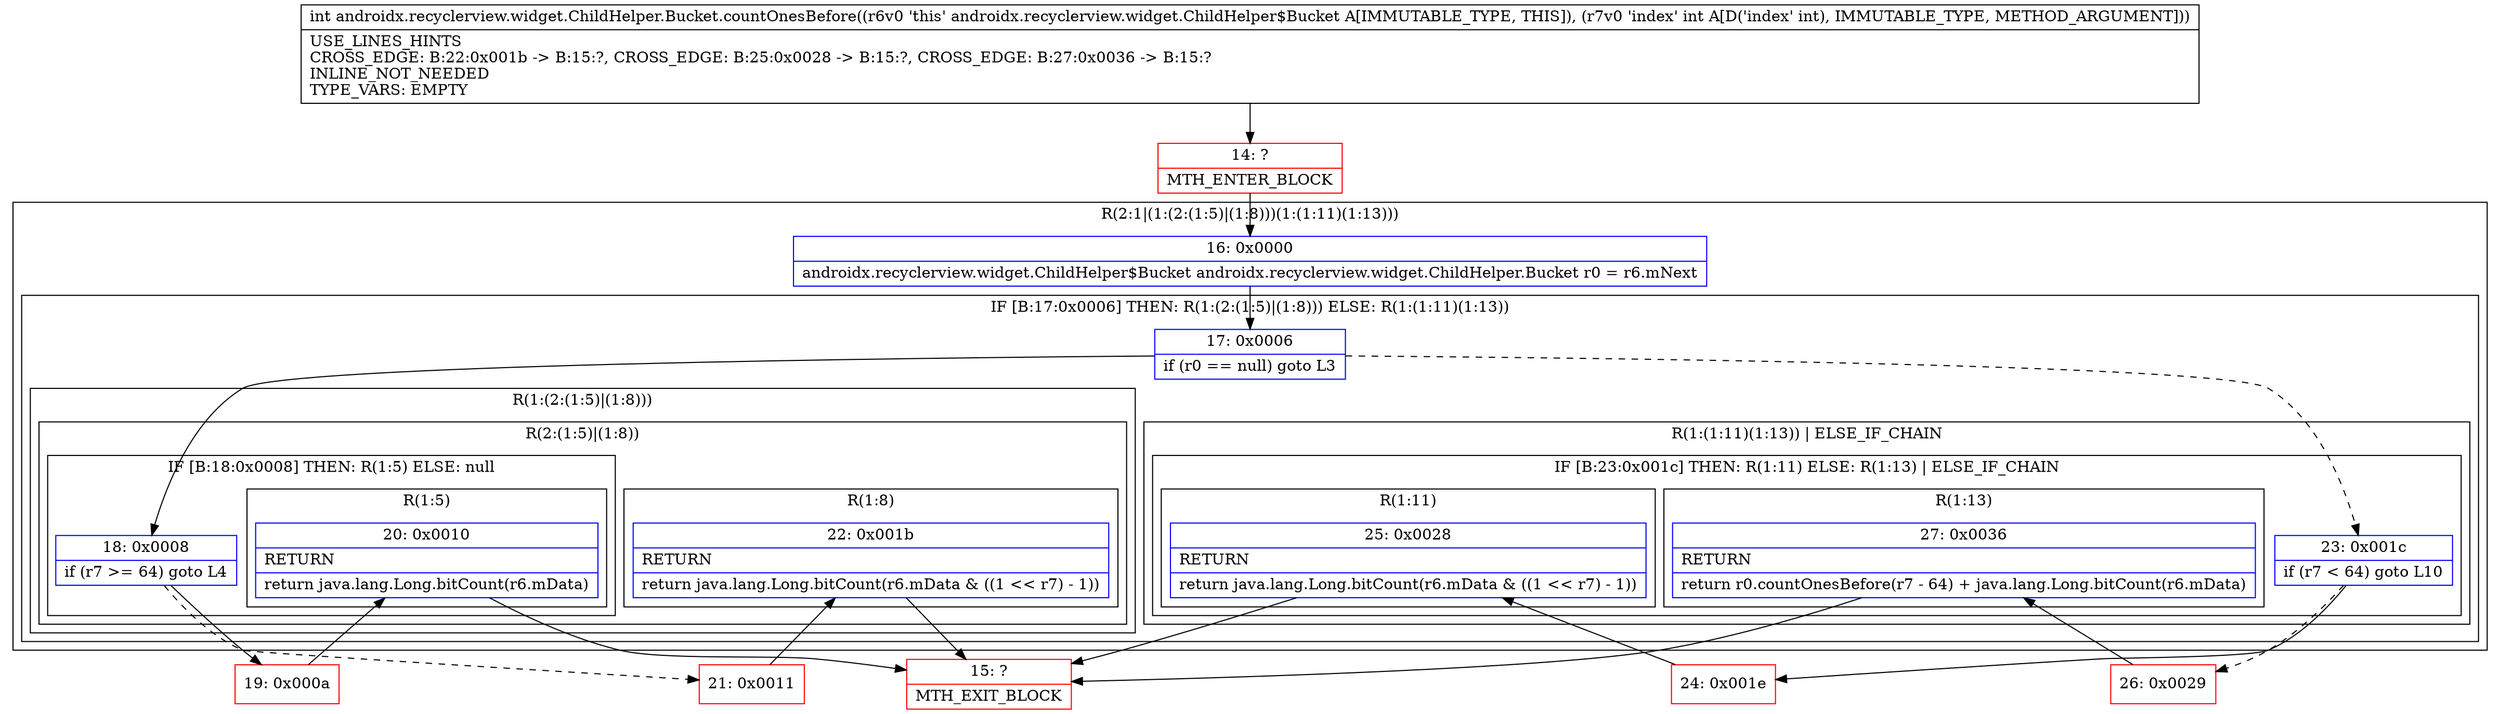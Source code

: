 digraph "CFG forandroidx.recyclerview.widget.ChildHelper.Bucket.countOnesBefore(I)I" {
subgraph cluster_Region_1825181003 {
label = "R(2:1|(1:(2:(1:5)|(1:8)))(1:(1:11)(1:13)))";
node [shape=record,color=blue];
Node_16 [shape=record,label="{16\:\ 0x0000|androidx.recyclerview.widget.ChildHelper$Bucket androidx.recyclerview.widget.ChildHelper.Bucket r0 = r6.mNext\l}"];
subgraph cluster_IfRegion_1753511097 {
label = "IF [B:17:0x0006] THEN: R(1:(2:(1:5)|(1:8))) ELSE: R(1:(1:11)(1:13))";
node [shape=record,color=blue];
Node_17 [shape=record,label="{17\:\ 0x0006|if (r0 == null) goto L3\l}"];
subgraph cluster_Region_2061364086 {
label = "R(1:(2:(1:5)|(1:8)))";
node [shape=record,color=blue];
subgraph cluster_Region_2136419099 {
label = "R(2:(1:5)|(1:8))";
node [shape=record,color=blue];
subgraph cluster_IfRegion_330028180 {
label = "IF [B:18:0x0008] THEN: R(1:5) ELSE: null";
node [shape=record,color=blue];
Node_18 [shape=record,label="{18\:\ 0x0008|if (r7 \>= 64) goto L4\l}"];
subgraph cluster_Region_421481264 {
label = "R(1:5)";
node [shape=record,color=blue];
Node_20 [shape=record,label="{20\:\ 0x0010|RETURN\l|return java.lang.Long.bitCount(r6.mData)\l}"];
}
}
subgraph cluster_Region_202147134 {
label = "R(1:8)";
node [shape=record,color=blue];
Node_22 [shape=record,label="{22\:\ 0x001b|RETURN\l|return java.lang.Long.bitCount(r6.mData & ((1 \<\< r7) \- 1))\l}"];
}
}
}
subgraph cluster_Region_1254455383 {
label = "R(1:(1:11)(1:13)) | ELSE_IF_CHAIN\l";
node [shape=record,color=blue];
subgraph cluster_IfRegion_117906159 {
label = "IF [B:23:0x001c] THEN: R(1:11) ELSE: R(1:13) | ELSE_IF_CHAIN\l";
node [shape=record,color=blue];
Node_23 [shape=record,label="{23\:\ 0x001c|if (r7 \< 64) goto L10\l}"];
subgraph cluster_Region_1679988724 {
label = "R(1:11)";
node [shape=record,color=blue];
Node_25 [shape=record,label="{25\:\ 0x0028|RETURN\l|return java.lang.Long.bitCount(r6.mData & ((1 \<\< r7) \- 1))\l}"];
}
subgraph cluster_Region_574889136 {
label = "R(1:13)";
node [shape=record,color=blue];
Node_27 [shape=record,label="{27\:\ 0x0036|RETURN\l|return r0.countOnesBefore(r7 \- 64) + java.lang.Long.bitCount(r6.mData)\l}"];
}
}
}
}
}
Node_14 [shape=record,color=red,label="{14\:\ ?|MTH_ENTER_BLOCK\l}"];
Node_19 [shape=record,color=red,label="{19\:\ 0x000a}"];
Node_15 [shape=record,color=red,label="{15\:\ ?|MTH_EXIT_BLOCK\l}"];
Node_21 [shape=record,color=red,label="{21\:\ 0x0011}"];
Node_24 [shape=record,color=red,label="{24\:\ 0x001e}"];
Node_26 [shape=record,color=red,label="{26\:\ 0x0029}"];
MethodNode[shape=record,label="{int androidx.recyclerview.widget.ChildHelper.Bucket.countOnesBefore((r6v0 'this' androidx.recyclerview.widget.ChildHelper$Bucket A[IMMUTABLE_TYPE, THIS]), (r7v0 'index' int A[D('index' int), IMMUTABLE_TYPE, METHOD_ARGUMENT]))  | USE_LINES_HINTS\lCROSS_EDGE: B:22:0x001b \-\> B:15:?, CROSS_EDGE: B:25:0x0028 \-\> B:15:?, CROSS_EDGE: B:27:0x0036 \-\> B:15:?\lINLINE_NOT_NEEDED\lTYPE_VARS: EMPTY\l}"];
MethodNode -> Node_14;Node_16 -> Node_17;
Node_17 -> Node_18;
Node_17 -> Node_23[style=dashed];
Node_18 -> Node_19;
Node_18 -> Node_21[style=dashed];
Node_20 -> Node_15;
Node_22 -> Node_15;
Node_23 -> Node_24;
Node_23 -> Node_26[style=dashed];
Node_25 -> Node_15;
Node_27 -> Node_15;
Node_14 -> Node_16;
Node_19 -> Node_20;
Node_21 -> Node_22;
Node_24 -> Node_25;
Node_26 -> Node_27;
}

